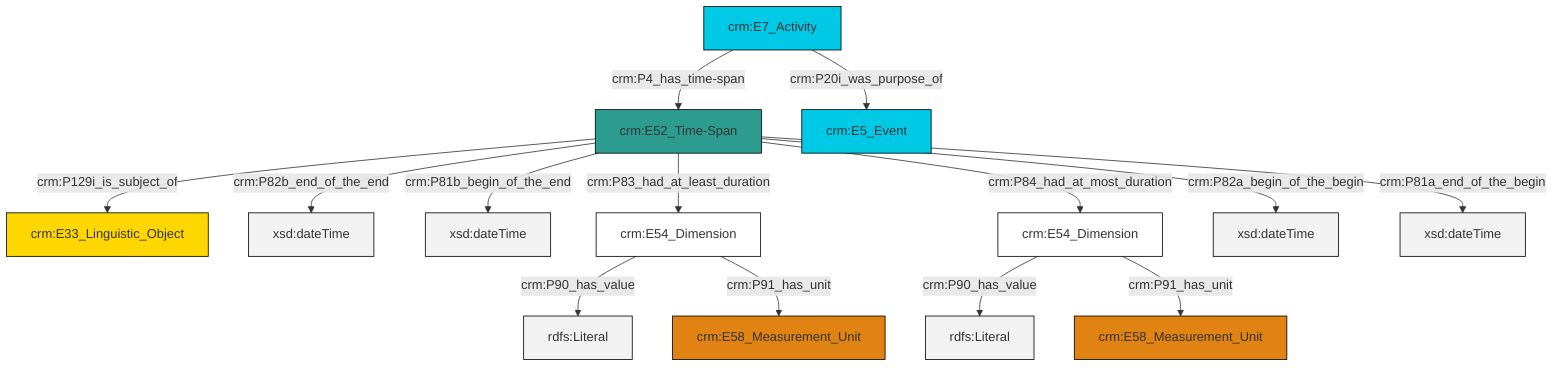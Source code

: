 graph TD
classDef Literal fill:#f2f2f2,stroke:#000000;
classDef CRM_Entity fill:#FFFFFF,stroke:#000000;
classDef Temporal_Entity fill:#00C9E6, stroke:#000000;
classDef Type fill:#E18312, stroke:#000000;
classDef Time-Span fill:#2C9C91, stroke:#000000;
classDef Appellation fill:#FFEB7F, stroke:#000000;
classDef Place fill:#008836, stroke:#000000;
classDef Persistent_Item fill:#B266B2, stroke:#000000;
classDef Conceptual_Object fill:#FFD700, stroke:#000000;
classDef Physical_Thing fill:#D2B48C, stroke:#000000;
classDef Actor fill:#f58aad, stroke:#000000;
classDef PC_Classes fill:#4ce600, stroke:#000000;
classDef Multi fill:#cccccc,stroke:#000000;

2["crm:E52_Time-Span"]:::Time-Span -->|crm:P82b_end_of_the_end| 4[xsd:dateTime]:::Literal
2["crm:E52_Time-Span"]:::Time-Span -->|crm:P81b_begin_of_the_end| 5[xsd:dateTime]:::Literal
2["crm:E52_Time-Span"]:::Time-Span -->|crm:P83_had_at_least_duration| 6["crm:E54_Dimension"]:::CRM_Entity
7["crm:E54_Dimension"]:::CRM_Entity -->|crm:P90_has_value| 8[rdfs:Literal]:::Literal
2["crm:E52_Time-Span"]:::Time-Span -->|crm:P84_had_at_most_duration| 7["crm:E54_Dimension"]:::CRM_Entity
6["crm:E54_Dimension"]:::CRM_Entity -->|crm:P90_has_value| 11[rdfs:Literal]:::Literal
2["crm:E52_Time-Span"]:::Time-Span -->|crm:P82a_begin_of_the_begin| 13[xsd:dateTime]:::Literal
2["crm:E52_Time-Span"]:::Time-Span -->|crm:P81a_end_of_the_begin| 14[xsd:dateTime]:::Literal
15["crm:E7_Activity"]:::Temporal_Entity -->|crm:P4_has_time-span| 2["crm:E52_Time-Span"]:::Time-Span
7["crm:E54_Dimension"]:::CRM_Entity -->|crm:P91_has_unit| 9["crm:E58_Measurement_Unit"]:::Type
2["crm:E52_Time-Span"]:::Time-Span -->|crm:P129i_is_subject_of| 0["crm:E33_Linguistic_Object"]:::Conceptual_Object
15["crm:E7_Activity"]:::Temporal_Entity -->|crm:P20i_was_purpose_of| 16["crm:E5_Event"]:::Temporal_Entity
6["crm:E54_Dimension"]:::CRM_Entity -->|crm:P91_has_unit| 18["crm:E58_Measurement_Unit"]:::Type